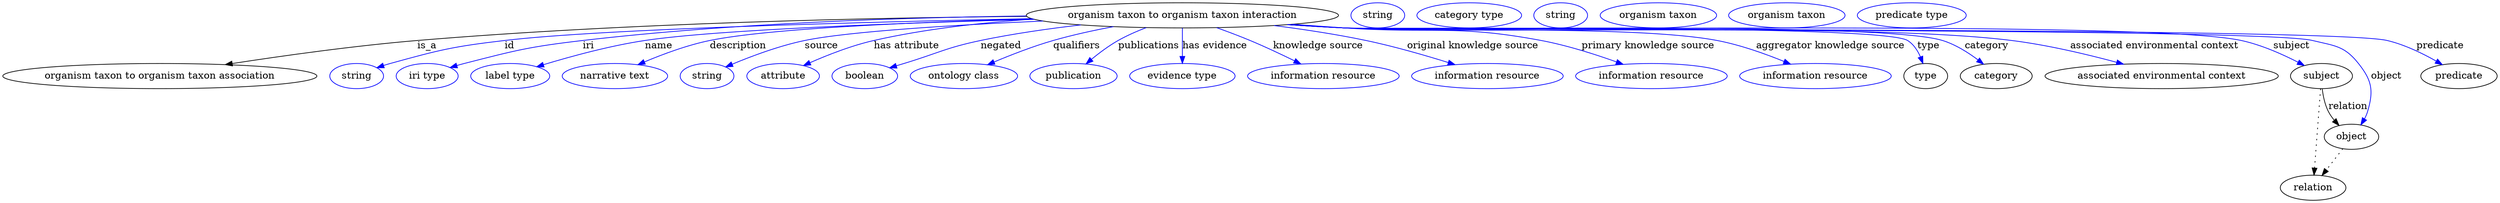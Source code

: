 digraph {
	graph [bb="0,0,3569.5,283"];
	node [label="\N"];
	"organism taxon to organism taxon interaction"	[height=0.5,
		label="organism taxon to organism taxon interaction",
		pos="1686.9,265",
		width=6.2106];
	"organism taxon to organism taxon association"	[height=0.5,
		pos="224.88,178",
		width=6.2467];
	"organism taxon to organism taxon interaction" -> "organism taxon to organism taxon association"	[label=is_a,
		lp="606.88,221.5",
		pos="e,318.36,194.41 1463.9,263.58 1242.5,261.59 893.73,254.18 592.88,229 503.29,221.5 402.11,207.34 328.56,195.99"];
	id	[color=blue,
		height=0.5,
		label=string,
		pos="505.88,178",
		width=1.0652];
	"organism taxon to organism taxon interaction" -> id	[color=blue,
		label=id,
		lp="724.88,221.5",
		pos="e,534.86,190.01 1471.1,260.29 1230.9,255.43 858.16,245.54 717.88,229 644.04,220.3 625.55,215.79 553.88,196 550.77,195.14 547.57,\
194.18 544.37,193.17",
		style=solid];
	iri	[color=blue,
		height=0.5,
		label="iri type",
		pos="606.88,178",
		width=1.2277];
	"organism taxon to organism taxon interaction" -> iri	[color=blue,
		label=iri,
		lp="836.88,221.5",
		pos="e,639.78,190.21 1463.5,264.17 1289.9,262.06 1043.4,254.17 828.88,229 752.87,220.08 734,215.05 659.88,196 656.5,195.13 653.02,194.17 \
649.54,193.16",
		style=solid];
	name	[color=blue,
		height=0.5,
		label="label type",
		pos="725.88,178",
		width=1.5707];
	"organism taxon to organism taxon interaction" -> name	[color=blue,
		label=name,
		lp="937.88,221.5",
		pos="e,764,191.46 1474.6,259.31 1284.8,254.21 1021.1,244.62 917.88,229 868.01,221.46 812.38,206.19 773.89,194.5",
		style=solid];
	description	[color=blue,
		height=0.5,
		label="narrative text",
		pos="875.88,178",
		width=2.0943];
	"organism taxon to organism taxon interaction" -> description	[color=blue,
		label=description,
		lp="1051.4,221.5",
		pos="e,908.62,194.32 1472.1,259.92 1308,255.48 1095.9,246.52 1010.9,229 978.72,222.37 944.02,209.38 917.85,198.3",
		style=solid];
	source	[color=blue,
		height=0.5,
		label=string,
		pos="1007.9,178",
		width=1.0652];
	"organism taxon to organism taxon interaction" -> source	[color=blue,
		label=source,
		lp="1169.9,221.5",
		pos="e,1034.5,191.19 1486.8,256.94 1360.3,251.34 1209.2,242.23 1145.9,229 1110.2,221.55 1071.4,206.83 1044,195.28",
		style=solid];
	"has attribute"	[color=blue,
		height=0.5,
		label=attribute,
		pos="1115.9,178",
		width=1.4443];
	"organism taxon to organism taxon interaction" -> "has attribute"	[color=blue,
		label="has attribute",
		lp="1291.9,221.5",
		pos="e,1144.8,193.03 1473.4,259.62 1400.2,254.83 1318.3,245.76 1244.9,229 1213.3,221.8 1179.2,208.32 1154,197.17",
		style=solid];
	negated	[color=blue,
		height=0.5,
		label=boolean,
		pos="1232.9,178",
		width=1.2999];
	"organism taxon to organism taxon interaction" -> negated	[color=blue,
		label=negated,
		lp="1426.9,221.5",
		pos="e,1268.1,189.93 1541.3,251.28 1495.2,245.94 1444.1,238.67 1397.9,229 1347.9,218.56 1336.7,210.87 1287.9,196 1284.6,194.99 1281.2,\
193.95 1277.7,192.9",
		style=solid];
	qualifiers	[color=blue,
		height=0.5,
		label="ontology class",
		pos="1373.9,178",
		width=2.1304];
	"organism taxon to organism taxon interaction" -> qualifiers	[color=blue,
		label=qualifiers,
		lp="1535.4,221.5",
		pos="e,1407.8,194.24 1588.2,248.82 1560,243.56 1529.5,236.94 1501.9,229 1473,220.71 1441.6,208.5 1417.1,198.21",
		style=solid];
	publications	[color=blue,
		height=0.5,
		label=publication,
		pos="1530.9,178",
		width=1.7332];
	"organism taxon to organism taxon interaction" -> publications	[color=blue,
		label=publications,
		lp="1638.9,221.5",
		pos="e,1548.9,195.45 1635,247.38 1621.6,242.24 1607.4,236.05 1594.9,229 1581.4,221.42 1567.8,211.19 1556.6,201.95",
		style=solid];
	"has evidence"	[color=blue,
		height=0.5,
		label="evidence type",
		pos="1686.9,178",
		width=2.0943];
	"organism taxon to organism taxon interaction" -> "has evidence"	[color=blue,
		label="has evidence",
		lp="1733.4,221.5",
		pos="e,1686.9,196.18 1686.9,246.8 1686.9,235.16 1686.9,219.55 1686.9,206.24",
		style=solid];
	"knowledge source"	[color=blue,
		height=0.5,
		label="information resource",
		pos="1888.9,178",
		width=3.015];
	"organism taxon to organism taxon interaction" -> "knowledge source"	[color=blue,
		label="knowledge source",
		lp="1881.4,221.5",
		pos="e,1856.6,195.37 1736.1,247.3 1751.5,241.78 1768.5,235.41 1783.9,229 1805.2,220.11 1828.4,209.19 1847.6,199.83",
		style=solid];
	"original knowledge source"	[color=blue,
		height=0.5,
		label="information resource",
		pos="2123.9,178",
		width=3.015];
	"organism taxon to organism taxon interaction" -> "original knowledge source"	[color=blue,
		label="original knowledge source",
		lp="2102.9,221.5",
		pos="e,2077.5,194.37 1818.3,250.38 1860.5,244.97 1907.4,237.88 1949.9,229 1989.8,220.66 2033.9,207.94 2067.7,197.41",
		style=solid];
	"primary knowledge source"	[color=blue,
		height=0.5,
		label="information resource",
		pos="2358.9,178",
		width=3.015];
	"organism taxon to organism taxon interaction" -> "primary knowledge source"	[color=blue,
		label="primary knowledge source",
		lp="2353.9,221.5",
		pos="e,2318.3,194.84 1845.1,252.27 1870.1,250.47 1895.7,248.66 1919.9,247 2044.7,238.45 2077.9,252.05 2200.9,229 2237.8,222.09 2278.1,\
209.25 2308.7,198.31",
		style=solid];
	"aggregator knowledge source"	[color=blue,
		height=0.5,
		label="information resource",
		pos="2593.9,178",
		width=3.015];
	"organism taxon to organism taxon interaction" -> "aggregator knowledge source"	[color=blue,
		label="aggregator knowledge source",
		lp="2615.4,221.5",
		pos="e,2558.2,195.09 1840.7,251.92 1867.1,250.1 1894.3,248.37 1919.9,247 2038.2,240.69 2336.4,251.06 2452.9,229 2486,222.73 2521.7,209.98 \
2549,198.92",
		style=solid];
	type	[height=0.5,
		pos="2751.9,178",
		width=0.86659];
	"organism taxon to organism taxon interaction" -> type	[color=blue,
		label=type,
		lp="2755.9,221.5",
		pos="e,2747.9,196.04 1839.1,251.78 1866,249.94 1893.7,248.24 1919.9,247 1964.6,244.87 2687.9,252.67 2725.9,229 2734.4,223.68 2740.3,214.57 \
2744.3,205.57",
		style=solid];
	category	[height=0.5,
		pos="2852.9,178",
		width=1.4263];
	"organism taxon to organism taxon interaction" -> category	[color=blue,
		label=category,
		lp="2839.4,221.5",
		pos="e,2834.8,194.97 1838.8,251.78 1865.8,249.93 1893.6,248.23 1919.9,247 2014.9,242.54 2685,256.97 2775.9,229 2794.3,223.33 2812.5,211.87 \
2826.6,201.34",
		style=solid];
	"associated environmental context"	[height=0.5,
		pos="3088.9,178",
		width=4.6399];
	"organism taxon to organism taxon interaction" -> "associated environmental context"	[color=blue,
		label="associated environmental context",
		lp="3079.4,221.5",
		pos="e,3034.5,195.06 1838.5,251.75 1865.6,249.9 1893.5,248.21 1919.9,247 2131.9,237.27 2664.3,255.29 2874.9,229 2925.9,222.63 2982.5,\
209.12 3024.6,197.75",
		style=solid];
	subject	[height=0.5,
		pos="3317.9,178",
		width=1.2277];
	"organism taxon to organism taxon interaction" -> subject	[color=blue,
		label=subject,
		lp="3275.9,221.5",
		pos="e,3293.5,193.13 1837.8,251.69 1865.1,249.83 1893.3,248.15 1919.9,247 1991.2,243.9 3134.2,244.13 3203.9,229 3232.3,222.82 3262.4,\
209.3 3284.5,197.87",
		style=solid];
	object	[height=0.5,
		pos="3360.9,91",
		width=1.0832];
	"organism taxon to organism taxon interaction" -> object	[color=blue,
		label=object,
		lp="3410.9,178",
		pos="e,3374.3,108.09 1837.5,251.68 1864.9,249.82 1893.2,248.14 1919.9,247 1996.8,243.7 3231.1,247.41 3305.9,229 3337.3,221.26 3350.8,\
221.42 3370.9,196 3390.2,171.51 3392.8,156.9 3383.9,127 3382.8,123.55 3381.4,120.13 3379.6,116.85",
		style=solid];
	predicate	[height=0.5,
		pos="3514.9,178",
		width=1.5165];
	"organism taxon to organism taxon interaction" -> predicate	[color=blue,
		label=predicate,
		lp="3487.9,221.5",
		pos="e,3491,194.33 1837.5,251.66 1864.9,249.8 1893.2,248.13 1919.9,247 2002.7,243.48 3331.2,248.06 3411.9,229 3436.8,223.12 3462.6,210.53 \
3482.2,199.45",
		style=solid];
	association_type	[color=blue,
		height=0.5,
		label=string,
		pos="1966.9,265",
		width=1.0652];
	association_category	[color=blue,
		height=0.5,
		label="category type",
		pos="2097.9,265",
		width=2.0762];
	"organism taxon to organism taxon interaction_associated environmental context"	[color=blue,
		height=0.5,
		label=string,
		pos="2228.9,265",
		width=1.0652];
	subject -> object	[label=relation,
		lp="3355.9,134.5",
		pos="e,3343,107.23 3319,159.55 3320.2,149.57 3322.7,137.07 3327.9,127 3330.1,122.68 3333,118.52 3336.2,114.66"];
	relation	[height=0.5,
		pos="3305.9,18",
		width=1.2999];
	subject -> relation	[pos="e,3307.2,36.188 3316.6,159.79 3314.5,132.48 3310.4,78.994 3308,46.38",
		style=dotted];
	"organism taxon to organism taxon interaction_subject"	[color=blue,
		height=0.5,
		label="organism taxon",
		pos="2368.9,265",
		width=2.3109];
	object -> relation	[pos="e,3318.7,35.54 3348.4,73.889 3341.5,64.939 3332.7,53.617 3324.9,43.584",
		style=dotted];
	"organism taxon to organism taxon interaction_object"	[color=blue,
		height=0.5,
		label="organism taxon",
		pos="2552.9,265",
		width=2.3109];
	"organism taxon to organism taxon interaction_predicate"	[color=blue,
		height=0.5,
		label="predicate type",
		pos="2731.9,265",
		width=2.1665];
}
